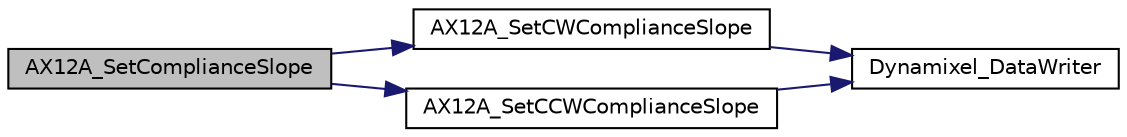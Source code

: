 digraph "AX12A_SetComplianceSlope"
{
  edge [fontname="Helvetica",fontsize="10",labelfontname="Helvetica",labelfontsize="10"];
  node [fontname="Helvetica",fontsize="10",shape=record];
  rankdir="LR";
  Node5 [label="AX12A_SetComplianceSlope",height=0.2,width=0.4,color="black", fillcolor="grey75", style="filled", fontcolor="black"];
  Node5 -> Node6 [color="midnightblue",fontsize="10",style="solid",fontname="Helvetica"];
  Node6 [label="AX12A_SetCWComplianceSlope",height=0.2,width=0.4,color="black", fillcolor="white", style="filled",URL="$group___a_x12_a___setters.html#ga52703a78cb46fc1b207cf9d898950451",tooltip="Sets the clockwise compliance slope for the current motor. "];
  Node6 -> Node7 [color="midnightblue",fontsize="10",style="solid",fontname="Helvetica"];
  Node7 [label="Dynamixel_DataWriter",height=0.2,width=0.4,color="black", fillcolor="white", style="filled",URL="$group___dynamixel_protocol_v1___public___functions___l_l___t_x___r_x.html#gaabac5f22c65d45c6e62aec697ac597bf",tooltip="Sends an array of data to a motor as per its configuration details. "];
  Node5 -> Node8 [color="midnightblue",fontsize="10",style="solid",fontname="Helvetica"];
  Node8 [label="AX12A_SetCCWComplianceSlope",height=0.2,width=0.4,color="black", fillcolor="white", style="filled",URL="$group___a_x12_a___setters.html#ga763c348ba5f89fa5bf57595a2ef7e386",tooltip="Sets the counter-clockwise compliance slope for the current motor. "];
  Node8 -> Node7 [color="midnightblue",fontsize="10",style="solid",fontname="Helvetica"];
}
